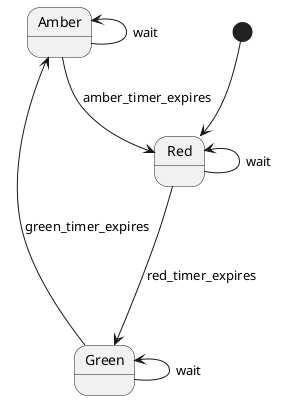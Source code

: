 @startuml trafficlight-state-diagram
'scale 350 width

[*] --> Red
Red <-- Red : wait
Red ---> Green : red_timer_expires

Amber <-- Amber : wait
Amber --> Red : amber_timer_expires
Amber <-- Green : green_timer_expires

Green <-- Green : wait

@enduml